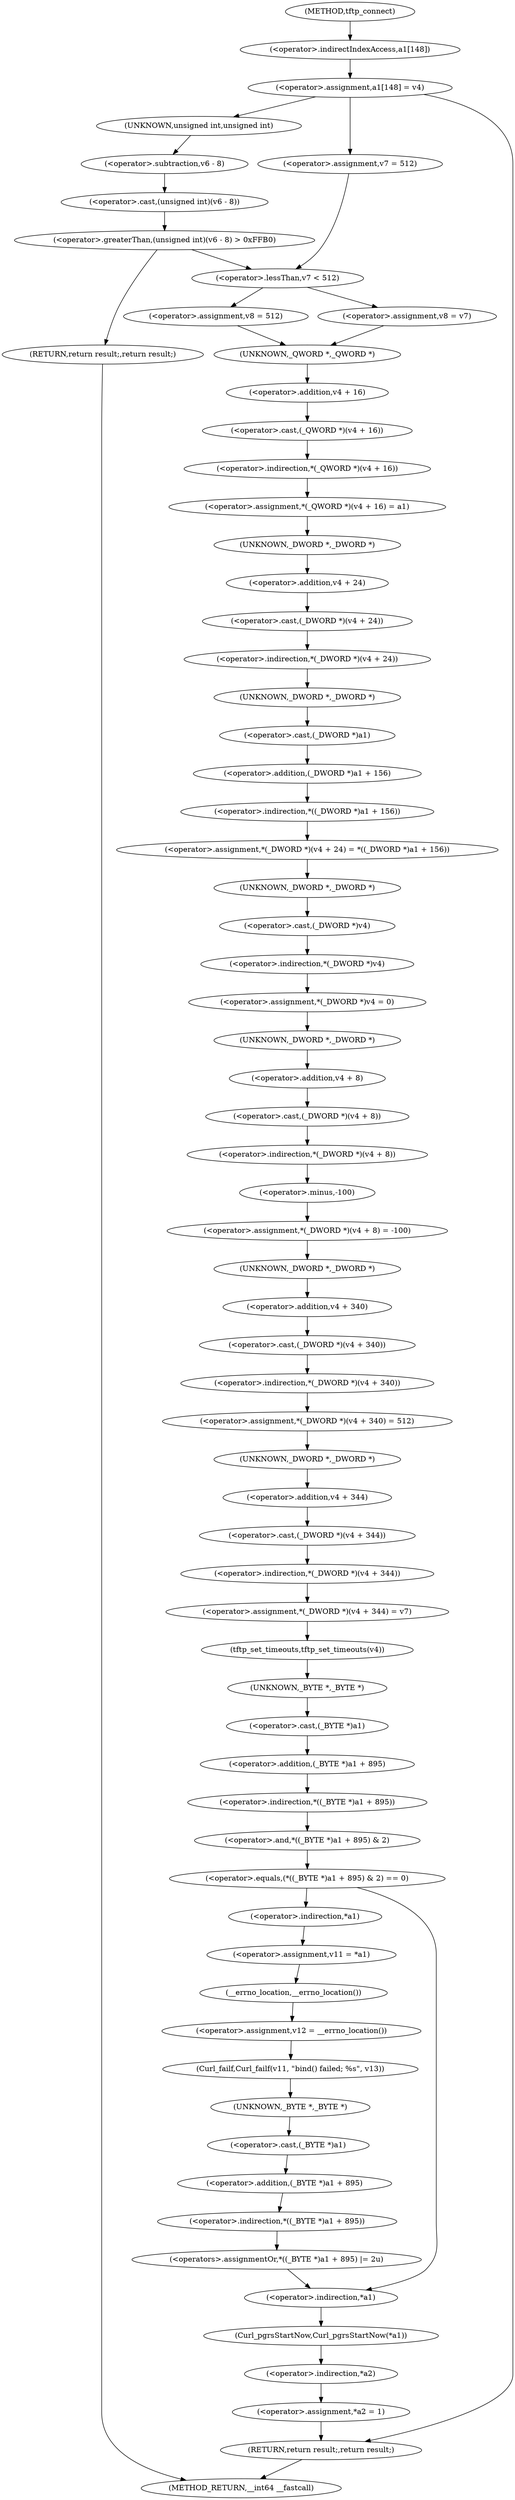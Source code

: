 digraph tftp_connect {  
"1000127" [label = "(<operator>.assignment,a1[148] = v4)" ]
"1000128" [label = "(<operator>.indirectIndexAccess,a1[148])" ]
"1000141" [label = "(<operator>.greaterThan,(unsigned int)(v6 - 8) > 0xFFB0)" ]
"1000142" [label = "(<operator>.cast,(unsigned int)(v6 - 8))" ]
"1000143" [label = "(UNKNOWN,unsigned int,unsigned int)" ]
"1000144" [label = "(<operator>.subtraction,v6 - 8)" ]
"1000148" [label = "(RETURN,return result;,return result;)" ]
"1000152" [label = "(<operator>.assignment,v7 = 512)" ]
"1000156" [label = "(<operator>.lessThan,v7 < 512)" ]
"1000159" [label = "(<operator>.assignment,v8 = 512)" ]
"1000163" [label = "(<operator>.assignment,v8 = v7)" ]
"1000168" [label = "(<operator>.assignment,*(_QWORD *)(v4 + 16) = a1)" ]
"1000169" [label = "(<operator>.indirection,*(_QWORD *)(v4 + 16))" ]
"1000170" [label = "(<operator>.cast,(_QWORD *)(v4 + 16))" ]
"1000171" [label = "(UNKNOWN,_QWORD *,_QWORD *)" ]
"1000172" [label = "(<operator>.addition,v4 + 16)" ]
"1000176" [label = "(<operator>.assignment,*(_DWORD *)(v4 + 24) = *((_DWORD *)a1 + 156))" ]
"1000177" [label = "(<operator>.indirection,*(_DWORD *)(v4 + 24))" ]
"1000178" [label = "(<operator>.cast,(_DWORD *)(v4 + 24))" ]
"1000179" [label = "(UNKNOWN,_DWORD *,_DWORD *)" ]
"1000180" [label = "(<operator>.addition,v4 + 24)" ]
"1000183" [label = "(<operator>.indirection,*((_DWORD *)a1 + 156))" ]
"1000184" [label = "(<operator>.addition,(_DWORD *)a1 + 156)" ]
"1000185" [label = "(<operator>.cast,(_DWORD *)a1)" ]
"1000186" [label = "(UNKNOWN,_DWORD *,_DWORD *)" ]
"1000189" [label = "(<operator>.assignment,*(_DWORD *)v4 = 0)" ]
"1000190" [label = "(<operator>.indirection,*(_DWORD *)v4)" ]
"1000191" [label = "(<operator>.cast,(_DWORD *)v4)" ]
"1000192" [label = "(UNKNOWN,_DWORD *,_DWORD *)" ]
"1000195" [label = "(<operator>.assignment,*(_DWORD *)(v4 + 8) = -100)" ]
"1000196" [label = "(<operator>.indirection,*(_DWORD *)(v4 + 8))" ]
"1000197" [label = "(<operator>.cast,(_DWORD *)(v4 + 8))" ]
"1000198" [label = "(UNKNOWN,_DWORD *,_DWORD *)" ]
"1000199" [label = "(<operator>.addition,v4 + 8)" ]
"1000202" [label = "(<operator>.minus,-100)" ]
"1000204" [label = "(<operator>.assignment,*(_DWORD *)(v4 + 340) = 512)" ]
"1000205" [label = "(<operator>.indirection,*(_DWORD *)(v4 + 340))" ]
"1000206" [label = "(<operator>.cast,(_DWORD *)(v4 + 340))" ]
"1000207" [label = "(UNKNOWN,_DWORD *,_DWORD *)" ]
"1000208" [label = "(<operator>.addition,v4 + 340)" ]
"1000212" [label = "(<operator>.assignment,*(_DWORD *)(v4 + 344) = v7)" ]
"1000213" [label = "(<operator>.indirection,*(_DWORD *)(v4 + 344))" ]
"1000214" [label = "(<operator>.cast,(_DWORD *)(v4 + 344))" ]
"1000215" [label = "(UNKNOWN,_DWORD *,_DWORD *)" ]
"1000216" [label = "(<operator>.addition,v4 + 344)" ]
"1000220" [label = "(tftp_set_timeouts,tftp_set_timeouts(v4))" ]
"1000223" [label = "(<operator>.equals,(*((_BYTE *)a1 + 895) & 2) == 0)" ]
"1000224" [label = "(<operator>.and,*((_BYTE *)a1 + 895) & 2)" ]
"1000225" [label = "(<operator>.indirection,*((_BYTE *)a1 + 895))" ]
"1000226" [label = "(<operator>.addition,(_BYTE *)a1 + 895)" ]
"1000227" [label = "(<operator>.cast,(_BYTE *)a1)" ]
"1000228" [label = "(UNKNOWN,_BYTE *,_BYTE *)" ]
"1000235" [label = "(<operator>.assignment,v11 = *a1)" ]
"1000237" [label = "(<operator>.indirection,*a1)" ]
"1000239" [label = "(<operator>.assignment,v12 = __errno_location())" ]
"1000241" [label = "(__errno_location,__errno_location())" ]
"1000242" [label = "(Curl_failf,Curl_failf(v11, \"bind() failed; %s\", v13))" ]
"1000247" [label = "(<operators>.assignmentOr,*((_BYTE *)a1 + 895) |= 2u)" ]
"1000248" [label = "(<operator>.indirection,*((_BYTE *)a1 + 895))" ]
"1000249" [label = "(<operator>.addition,(_BYTE *)a1 + 895)" ]
"1000250" [label = "(<operator>.cast,(_BYTE *)a1)" ]
"1000251" [label = "(UNKNOWN,_BYTE *,_BYTE *)" ]
"1000255" [label = "(Curl_pgrsStartNow,Curl_pgrsStartNow(*a1))" ]
"1000256" [label = "(<operator>.indirection,*a1)" ]
"1000258" [label = "(<operator>.assignment,*a2 = 1)" ]
"1000259" [label = "(<operator>.indirection,*a2)" ]
"1000263" [label = "(RETURN,return result;,return result;)" ]
"1000112" [label = "(METHOD,tftp_connect)" ]
"1000265" [label = "(METHOD_RETURN,__int64 __fastcall)" ]
  "1000127" -> "1000143" 
  "1000127" -> "1000152" 
  "1000127" -> "1000263" 
  "1000128" -> "1000127" 
  "1000141" -> "1000148" 
  "1000141" -> "1000156" 
  "1000142" -> "1000141" 
  "1000143" -> "1000144" 
  "1000144" -> "1000142" 
  "1000148" -> "1000265" 
  "1000152" -> "1000156" 
  "1000156" -> "1000159" 
  "1000156" -> "1000163" 
  "1000159" -> "1000171" 
  "1000163" -> "1000171" 
  "1000168" -> "1000179" 
  "1000169" -> "1000168" 
  "1000170" -> "1000169" 
  "1000171" -> "1000172" 
  "1000172" -> "1000170" 
  "1000176" -> "1000192" 
  "1000177" -> "1000186" 
  "1000178" -> "1000177" 
  "1000179" -> "1000180" 
  "1000180" -> "1000178" 
  "1000183" -> "1000176" 
  "1000184" -> "1000183" 
  "1000185" -> "1000184" 
  "1000186" -> "1000185" 
  "1000189" -> "1000198" 
  "1000190" -> "1000189" 
  "1000191" -> "1000190" 
  "1000192" -> "1000191" 
  "1000195" -> "1000207" 
  "1000196" -> "1000202" 
  "1000197" -> "1000196" 
  "1000198" -> "1000199" 
  "1000199" -> "1000197" 
  "1000202" -> "1000195" 
  "1000204" -> "1000215" 
  "1000205" -> "1000204" 
  "1000206" -> "1000205" 
  "1000207" -> "1000208" 
  "1000208" -> "1000206" 
  "1000212" -> "1000220" 
  "1000213" -> "1000212" 
  "1000214" -> "1000213" 
  "1000215" -> "1000216" 
  "1000216" -> "1000214" 
  "1000220" -> "1000228" 
  "1000223" -> "1000237" 
  "1000223" -> "1000256" 
  "1000224" -> "1000223" 
  "1000225" -> "1000224" 
  "1000226" -> "1000225" 
  "1000227" -> "1000226" 
  "1000228" -> "1000227" 
  "1000235" -> "1000241" 
  "1000237" -> "1000235" 
  "1000239" -> "1000242" 
  "1000241" -> "1000239" 
  "1000242" -> "1000251" 
  "1000247" -> "1000256" 
  "1000248" -> "1000247" 
  "1000249" -> "1000248" 
  "1000250" -> "1000249" 
  "1000251" -> "1000250" 
  "1000255" -> "1000259" 
  "1000256" -> "1000255" 
  "1000258" -> "1000263" 
  "1000259" -> "1000258" 
  "1000263" -> "1000265" 
  "1000112" -> "1000128" 
}
